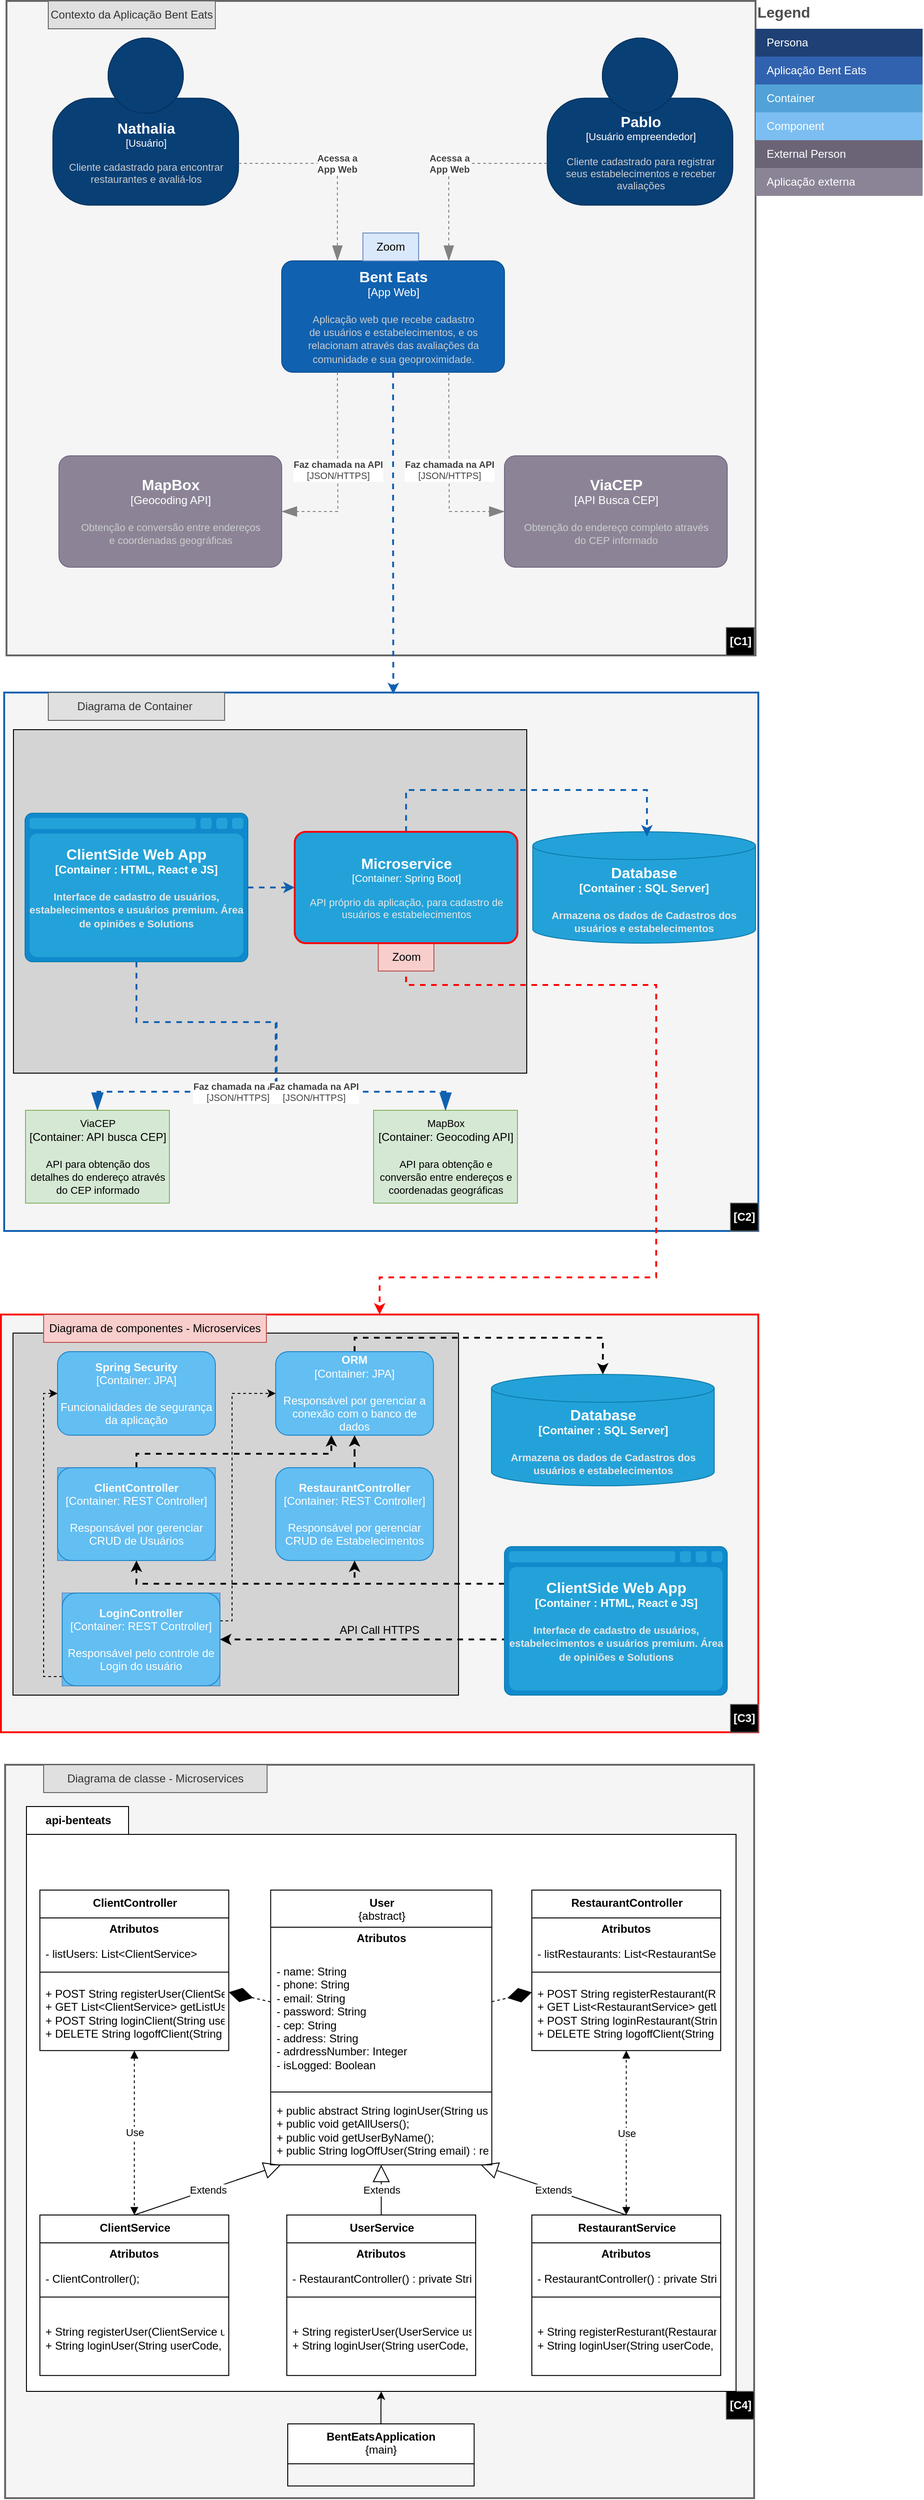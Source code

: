 <mxfile version="18.0.6" type="device"><diagram id="VHt7naqDpU-ioDCFs9S2" name="Page-1"><mxGraphModel dx="1422" dy="2034" grid="1" gridSize="10" guides="1" tooltips="1" connect="1" arrows="1" fold="1" page="1" pageScale="1" pageWidth="827" pageHeight="1169" background="none" math="0" shadow="0"><root><mxCell id="0"/><mxCell id="1" parent="0"/><mxCell id="OZoJTDHUhLuzSMX3eJl9-21" value="" style="rounded=0;whiteSpace=wrap;html=1;fillColor=#f5f5f5;fontColor=#333333;strokeColor=#666666;strokeWidth=2;" parent="1" vertex="1"><mxGeometry x="10" y="-1160" width="807" height="705" as="geometry"/></mxCell><mxCell id="1AemFtHnqLn-ggCGIECx-23" value="" style="rounded=0;whiteSpace=wrap;html=1;fillColor=#F5F5F5;fontColor=#333333;strokeColor=#FF0000;strokeWidth=2;noLabel=0;" parent="1" vertex="1"><mxGeometry x="4" y="255" width="816" height="450" as="geometry"/></mxCell><object label="" id="HGAWh06ap1doZ8z3OjNK-1"><mxCell style="rounded=0;whiteSpace=wrap;html=1;fillColor=#f5f5f5;fontColor=#333333;strokeColor=#1061B0;strokeWidth=2;" parent="1" vertex="1"><mxGeometry x="7.5" y="-415" width="812.5" height="580" as="geometry"/></mxCell></object><mxCell id="1AemFtHnqLn-ggCGIECx-13" value="" style="rounded=0;whiteSpace=wrap;html=1;fontColor=#000000;fillColor=#D4D4D4;glass=0;strokeWidth=1;gradientColor=none;gradientDirection=radial;" parent="1" vertex="1"><mxGeometry x="17.5" y="-375" width="553" height="370" as="geometry"/></mxCell><mxCell id="1AemFtHnqLn-ggCGIECx-2" value="&lt;span style=&quot;font-size: 11px&quot;&gt;MapBox&lt;br&gt;&lt;/span&gt;[Container:&amp;nbsp;Geocoding API]&lt;br&gt;&lt;br&gt;&lt;span style=&quot;font-size: 11px&quot;&gt;API para obtenção e conversão entre endereços e coordenadas geográficas&lt;/span&gt;" style="rounded=0;whiteSpace=wrap;html=1;fillColor=#d5e8d4;strokeColor=#82b366;" parent="1" vertex="1"><mxGeometry x="405.5" y="35" width="155" height="100" as="geometry"/></mxCell><mxCell id="1AemFtHnqLn-ggCGIECx-35" style="edgeStyle=orthogonalEdgeStyle;rounded=0;orthogonalLoop=1;jettySize=auto;html=1;dashed=1;fontColor=#000000;strokeWidth=2;strokeColor=#FF0000;exitX=0.5;exitY=1;exitDx=0;exitDy=0;exitPerimeter=0;entryX=0.5;entryY=0;entryDx=0;entryDy=0;" parent="1" source="pGRDlwlWxEYYxAFuEGtf-52" target="1AemFtHnqLn-ggCGIECx-23" edge="1"><mxGeometry relative="1" as="geometry"><Array as="points"><mxPoint x="440" y="-100"/><mxPoint x="710" y="-100"/><mxPoint x="710" y="215"/><mxPoint x="412" y="215"/></Array><mxPoint x="410" y="265" as="targetPoint"/><mxPoint x="385" y="-195" as="sourcePoint"/></mxGeometry></mxCell><mxCell id="1AemFtHnqLn-ggCGIECx-24" value="" style="rounded=0;whiteSpace=wrap;html=1;fontColor=#000000;fillColor=#D4D4D4;glass=0;strokeWidth=1;strokeColor=#000000;" parent="1" vertex="1"><mxGeometry x="17" y="275" width="480" height="390" as="geometry"/></mxCell><mxCell id="QHx_839n5lLT27pN6JYz-16" style="edgeStyle=orthogonalEdgeStyle;rounded=0;orthogonalLoop=1;jettySize=auto;html=1;entryX=0.5;entryY=1;entryDx=0;entryDy=0;dashed=1;fontFamily=Helvetica;fontSize=12;fontColor=#333333;strokeWidth=2;" parent="1" source="1AemFtHnqLn-ggCGIECx-27" target="v_CsqD04dIscU9EQA0i--2" edge="1"><mxGeometry relative="1" as="geometry"/></mxCell><mxCell id="1AemFtHnqLn-ggCGIECx-27" value="&lt;b&gt;RestaurantController&lt;br&gt;&lt;/b&gt;[Container:&amp;nbsp;REST Controller]&lt;br&gt;&lt;br&gt;Responsável por gerenciar CRUD de Estabelecimentos" style="rounded=1;whiteSpace=wrap;html=1;fillColor=#63BEF2;strokeColor=#2086C9;fontColor=#FFFFFF;" parent="1" vertex="1"><mxGeometry x="300" y="420" width="170" height="100" as="geometry"/></mxCell><mxCell id="QHx_839n5lLT27pN6JYz-15" style="edgeStyle=orthogonalEdgeStyle;rounded=0;orthogonalLoop=1;jettySize=auto;html=1;dashed=1;fontFamily=Helvetica;fontSize=12;fontColor=#333333;strokeWidth=2;" parent="1" source="1AemFtHnqLn-ggCGIECx-30" target="v_CsqD04dIscU9EQA0i--2" edge="1"><mxGeometry relative="1" as="geometry"><Array as="points"><mxPoint x="150" y="405"/><mxPoint x="360" y="405"/></Array></mxGeometry></mxCell><mxCell id="1AemFtHnqLn-ggCGIECx-30" value="ClientController&lt;br&gt;[Container: REST Controller]&lt;br&gt;&lt;br&gt;Responsável por gerenciar CRUD de Usuários" style="rounded=0;whiteSpace=wrap;html=1;fillColor=#63BEF2;strokeColor=#6c8ebf;" parent="1" vertex="1"><mxGeometry x="65" y="420" width="170" height="100" as="geometry"/></mxCell><mxCell id="QHx_839n5lLT27pN6JYz-8" style="edgeStyle=orthogonalEdgeStyle;rounded=0;orthogonalLoop=1;jettySize=auto;html=1;entryX=0.5;entryY=0;entryDx=0;entryDy=0;entryPerimeter=0;dashed=1;fontFamily=Helvetica;fontSize=12;fontColor=#333333;strokeWidth=2;exitX=0.5;exitY=0;exitDx=0;exitDy=0;" parent="1" source="v_CsqD04dIscU9EQA0i--2" target="pGRDlwlWxEYYxAFuEGtf-46" edge="1"><mxGeometry relative="1" as="geometry"><mxPoint x="572.5" y="375" as="targetPoint"/><Array as="points"><mxPoint x="385" y="280"/><mxPoint x="653" y="280"/></Array></mxGeometry></mxCell><mxCell id="v_CsqD04dIscU9EQA0i--2" value="&lt;b&gt;ORM&lt;/b&gt;&lt;br&gt;[Container: JPA]&lt;br&gt;&lt;br&gt;Responsável por gerenciar a conexão com o banco de dados" style="rounded=1;whiteSpace=wrap;html=1;fillColor=#63BEF2;strokeColor=#2086C9;fontColor=#FFFFFF;" parent="1" vertex="1"><mxGeometry x="300" y="295" width="170" height="90" as="geometry"/></mxCell><mxCell id="v_CsqD04dIscU9EQA0i--11" value="&lt;b&gt;Spring Security&lt;br&gt;&lt;/b&gt;[Container: JPA]&lt;br&gt;&lt;br&gt;Funcionalidades de segurança da aplicação" style="rounded=1;whiteSpace=wrap;html=1;fillColor=#63BEF2;strokeColor=#2086C9;fontColor=#FFFFFF;" parent="1" vertex="1"><mxGeometry x="65" y="295" width="170" height="90" as="geometry"/></mxCell><mxCell id="QHx_839n5lLT27pN6JYz-11" style="edgeStyle=orthogonalEdgeStyle;rounded=0;orthogonalLoop=1;jettySize=auto;html=1;entryX=1;entryY=0.5;entryDx=0;entryDy=0;dashed=1;fontFamily=Helvetica;fontSize=12;fontColor=#333333;strokeWidth=2;exitX=0.008;exitY=0.616;exitDx=0;exitDy=0;exitPerimeter=0;" parent="1" source="pGRDlwlWxEYYxAFuEGtf-69" target="QHx_839n5lLT27pN6JYz-10" edge="1"><mxGeometry relative="1" as="geometry"><Array as="points"><mxPoint x="547" y="604"/><mxPoint x="547" y="605"/></Array><mxPoint x="565" y="605" as="sourcePoint"/></mxGeometry></mxCell><mxCell id="QHx_839n5lLT27pN6JYz-12" style="edgeStyle=orthogonalEdgeStyle;rounded=0;orthogonalLoop=1;jettySize=auto;html=1;entryX=0;entryY=0.5;entryDx=0;entryDy=0;dashed=1;fontFamily=Helvetica;fontSize=12;fontColor=#333333;strokeWidth=1;" parent="1" source="QHx_839n5lLT27pN6JYz-10" target="v_CsqD04dIscU9EQA0i--11" edge="1"><mxGeometry relative="1" as="geometry"><Array as="points"><mxPoint x="50" y="645"/><mxPoint x="50" y="340"/></Array></mxGeometry></mxCell><mxCell id="QHx_839n5lLT27pN6JYz-14" style="edgeStyle=orthogonalEdgeStyle;rounded=0;orthogonalLoop=1;jettySize=auto;html=1;entryX=0;entryY=0.5;entryDx=0;entryDy=0;dashed=1;fontFamily=Helvetica;fontSize=12;fontColor=#333333;strokeWidth=1;" parent="1" source="QHx_839n5lLT27pN6JYz-10" target="v_CsqD04dIscU9EQA0i--2" edge="1"><mxGeometry relative="1" as="geometry"><Array as="points"><mxPoint x="253" y="585"/><mxPoint x="253" y="340"/></Array></mxGeometry></mxCell><mxCell id="QHx_839n5lLT27pN6JYz-10" value="LoginController&lt;br&gt;[Container: REST Controller]&lt;br&gt;&lt;br&gt;Responsável pelo controle de Login do usuário" style="rounded=0;whiteSpace=wrap;html=1;fillColor=#63BEF2;strokeColor=#6c8ebf;" parent="1" vertex="1"><mxGeometry x="70" y="555" width="170" height="100" as="geometry"/></mxCell><mxCell id="cqIbAiHFC6DvOBv9ShDG-5" value="Zoom" style="text;html=1;strokeColor=#b85450;fillColor=#f8cecc;align=center;verticalAlign=middle;whiteSpace=wrap;rounded=0;" parent="1" vertex="1"><mxGeometry x="410.5" y="-145" width="60" height="30" as="geometry"/></mxCell><mxCell id="cqIbAiHFC6DvOBv9ShDG-6" value="Diagrama de componentes - Microservices" style="text;html=1;strokeColor=#b85450;fillColor=#f8cecc;align=center;verticalAlign=middle;whiteSpace=wrap;rounded=0;" parent="1" vertex="1"><mxGeometry x="50" y="255" width="240" height="30" as="geometry"/></mxCell><mxCell id="cqIbAiHFC6DvOBv9ShDG-9" value="Diagrama de Container&amp;nbsp;" style="text;html=1;strokeColor=#666666;fillColor=#E0E0E0;align=center;verticalAlign=middle;whiteSpace=wrap;rounded=0;fontColor=#333333;" parent="1" vertex="1"><mxGeometry x="55" y="-415" width="190" height="30" as="geometry"/></mxCell><mxCell id="OZoJTDHUhLuzSMX3eJl9-24" value="&lt;span style=&quot;font-size: 11px&quot;&gt;ViaCEP&lt;br&gt;&lt;/span&gt;[Container: API busca CEP]&lt;br&gt;&lt;br&gt;&lt;span style=&quot;font-size: 11px&quot;&gt;API para obtenção dos detalhes do endereço através do CEP informado&lt;/span&gt;" style="rounded=0;whiteSpace=wrap;html=1;fillColor=#d5e8d4;strokeColor=#82b366;" parent="1" vertex="1"><mxGeometry x="30.5" y="35" width="155" height="100" as="geometry"/></mxCell><object placeholders="1" c4Name="Nathalia" c4Type="Usuário" c4Description="Cliente cadastrado para encontrar&#10; restaurantes e avaliá-los" label="&lt;font style=&quot;font-size: 16px&quot;&gt;&lt;b&gt;%c4Name%&lt;/b&gt;&lt;/font&gt;&lt;div&gt;[%c4Type%]&lt;/div&gt;&lt;br&gt;&lt;div&gt;&lt;font style=&quot;font-size: 11px&quot;&gt;&lt;font color=&quot;#cccccc&quot;&gt;%c4Description%&lt;/font&gt;&lt;/div&gt;" id="pGRDlwlWxEYYxAFuEGtf-2"><mxCell style="html=1;fontSize=11;dashed=0;whitespace=wrap;fillColor=#083F75;strokeColor=#06315C;fontColor=#ffffff;shape=mxgraph.c4.person2;align=center;metaEdit=1;points=[[0.5,0,0],[1,0.5,0],[1,0.75,0],[0.75,1,0],[0.5,1,0],[0.25,1,0],[0,0.75,0],[0,0.5,0]];resizable=0;" parent="1" vertex="1"><mxGeometry x="60" y="-1120" width="200" height="180" as="geometry"/></mxCell></object><object placeholders="1" c4Name="Pablo" c4Type="Usuário empreendedor" c4Description="Cliente cadastrado para registrar&#10;seus estabelecimentos e receber&#10;avaliações" label="&lt;font style=&quot;font-size: 16px&quot;&gt;&lt;b&gt;%c4Name%&lt;/b&gt;&lt;/font&gt;&lt;div&gt;[%c4Type%]&lt;/div&gt;&lt;br&gt;&lt;div&gt;&lt;font style=&quot;font-size: 11px&quot;&gt;&lt;font color=&quot;#cccccc&quot;&gt;%c4Description%&lt;/font&gt;&lt;/div&gt;" id="pGRDlwlWxEYYxAFuEGtf-3"><mxCell style="html=1;fontSize=11;dashed=0;whitespace=wrap;fillColor=#083F75;strokeColor=#06315C;fontColor=#ffffff;shape=mxgraph.c4.person2;align=center;metaEdit=1;points=[[0.5,0,0],[1,0.5,0],[1,0.75,0],[0.75,1,0],[0.5,1,0],[0.25,1,0],[0,0.75,0],[0,0.5,0]];resizable=0;" parent="1" vertex="1"><mxGeometry x="592.5" y="-1120" width="200" height="180" as="geometry"/></mxCell></object><mxCell id="pGRDlwlWxEYYxAFuEGtf-72" style="edgeStyle=orthogonalEdgeStyle;rounded=0;orthogonalLoop=1;jettySize=auto;html=1;entryX=0.516;entryY=0.003;entryDx=0;entryDy=0;entryPerimeter=0;dashed=1;fontFamily=Helvetica;fontSize=12;fontColor=#FFFFFF;strokeColor=#1061B0;strokeWidth=2;" parent="1" source="pGRDlwlWxEYYxAFuEGtf-4" target="HGAWh06ap1doZ8z3OjNK-1" edge="1"><mxGeometry relative="1" as="geometry"/></mxCell><object placeholders="1" c4Name="Bent Eats" c4Type="App Web" c4Description="Aplicação web que recebe cadastro&#10;de usuários e estabelecimentos, e os relacionam através das avaliações da comunidade e sua geoproximidade." label="&lt;font style=&quot;font-size: 16px&quot;&gt;&lt;b&gt;%c4Name%&lt;/b&gt;&lt;/font&gt;&lt;div&gt;[%c4Type%]&lt;/div&gt;&lt;br&gt;&lt;div&gt;&lt;font style=&quot;font-size: 11px&quot;&gt;&lt;font color=&quot;#cccccc&quot;&gt;%c4Description%&lt;/font&gt;&lt;/div&gt;" id="pGRDlwlWxEYYxAFuEGtf-4"><mxCell style="rounded=1;whiteSpace=wrap;html=1;labelBackgroundColor=none;fillColor=#1061B0;fontColor=#ffffff;align=center;arcSize=10;strokeColor=#0D5091;metaEdit=1;resizable=0;points=[[0.25,0,0],[0.5,0,0],[0.75,0,0],[1,0.25,0],[1,0.5,0],[1,0.75,0],[0.75,1,0],[0.5,1,0],[0.25,1,0],[0,0.75,0],[0,0.5,0],[0,0.25,0]];" parent="1" vertex="1"><mxGeometry x="306.5" y="-880" width="240" height="120" as="geometry"/></mxCell></object><mxCell id="pGRDlwlWxEYYxAFuEGtf-11" value="Contexto da Aplicação Bent Eats" style="text;html=1;strokeColor=#666666;fillColor=#E0E0E0;align=center;verticalAlign=middle;whiteSpace=wrap;rounded=0;fontColor=#333333;" parent="1" vertex="1"><mxGeometry x="55" y="-1160" width="180" height="30" as="geometry"/></mxCell><object placeholders="1" c4Name="ViaCEP" c4Type="API Busca CEP" c4Description="Obtenção do endereço completo através&#10;do CEP informado" label="&lt;font style=&quot;font-size: 16px&quot;&gt;&lt;b&gt;%c4Name%&lt;/b&gt;&lt;/font&gt;&lt;div&gt;[%c4Type%]&lt;/div&gt;&lt;br&gt;&lt;div&gt;&lt;font style=&quot;font-size: 11px&quot;&gt;&lt;font color=&quot;#cccccc&quot;&gt;%c4Description%&lt;/font&gt;&lt;/div&gt;" id="pGRDlwlWxEYYxAFuEGtf-22"><mxCell style="rounded=1;whiteSpace=wrap;html=1;labelBackgroundColor=none;fillColor=#8C8496;fontColor=#ffffff;align=center;arcSize=10;strokeColor=#736782;metaEdit=1;resizable=0;points=[[0.25,0,0],[0.5,0,0],[0.75,0,0],[1,0.25,0],[1,0.5,0],[1,0.75,0],[0.75,1,0],[0.5,1,0],[0.25,1,0],[0,0.75,0],[0,0.5,0],[0,0.25,0]];" parent="1" vertex="1"><mxGeometry x="546.5" y="-670" width="240" height="120" as="geometry"/></mxCell></object><object placeholders="1" c4Name="MapBox" c4Type="Geocoding API" c4Description="Obtenção e conversão entre endereços&#10;e coordenadas geográficas" label="&lt;font style=&quot;font-size: 16px&quot;&gt;&lt;b&gt;%c4Name%&lt;/b&gt;&lt;/font&gt;&lt;div&gt;[%c4Type%]&lt;/div&gt;&lt;br&gt;&lt;div&gt;&lt;font style=&quot;font-size: 11px&quot;&gt;&lt;font color=&quot;#cccccc&quot;&gt;%c4Description%&lt;/font&gt;&lt;/div&gt;" id="pGRDlwlWxEYYxAFuEGtf-21"><mxCell style="rounded=1;whiteSpace=wrap;html=1;labelBackgroundColor=none;fillColor=#8C8496;fontColor=#ffffff;align=center;arcSize=10;strokeColor=#736782;metaEdit=1;resizable=0;points=[[0.25,0,0],[0.5,0,0],[0.75,0,0],[1,0.25,0],[1,0.5,0],[1,0.75,0],[0.75,1,0],[0.5,1,0],[0.25,1,0],[0,0.75,0],[0,0.5,0],[0,0.25,0]];" parent="1" vertex="1"><mxGeometry x="66.5" y="-670" width="240" height="120" as="geometry"/></mxCell></object><object placeholders="1" c4Type="Relationship" c4Technology="JSON/HTTPS" c4Description="Faz chamada na API" label="&lt;div style=&quot;text-align: left&quot;&gt;&lt;div style=&quot;text-align: center&quot;&gt;&lt;b&gt;%c4Description%&lt;/b&gt;&lt;/div&gt;&lt;div style=&quot;text-align: center&quot;&gt;[%c4Technology%]&lt;/div&gt;&lt;/div&gt;" id="pGRDlwlWxEYYxAFuEGtf-38"><mxCell style="endArrow=blockThin;html=1;fontSize=10;fontColor=#404040;strokeWidth=1;endFill=1;strokeColor=#828282;elbow=vertical;metaEdit=1;endSize=14;startSize=14;jumpStyle=arc;jumpSize=16;rounded=0;edgeStyle=orthogonalEdgeStyle;dashed=1;exitX=0.25;exitY=1;exitDx=0;exitDy=0;exitPerimeter=0;" parent="1" source="pGRDlwlWxEYYxAFuEGtf-4" target="pGRDlwlWxEYYxAFuEGtf-21" edge="1"><mxGeometry width="240" relative="1" as="geometry"><mxPoint x="320" y="-890" as="sourcePoint"/><mxPoint x="560" y="-890" as="targetPoint"/><Array as="points"><mxPoint x="367" y="-690"/><mxPoint x="367" y="-610"/></Array></mxGeometry></mxCell></object><object placeholders="1" c4Type="Relationship" c4Technology="JSON/HTTPS" c4Description="Faz chamada na API" label="&lt;div style=&quot;text-align: left&quot;&gt;&lt;div style=&quot;text-align: center&quot;&gt;&lt;b&gt;%c4Description%&lt;/b&gt;&lt;/div&gt;&lt;div style=&quot;text-align: center&quot;&gt;[%c4Technology%]&lt;/div&gt;&lt;/div&gt;" id="pGRDlwlWxEYYxAFuEGtf-39"><mxCell style="endArrow=blockThin;html=1;fontSize=10;fontColor=#404040;strokeWidth=1;endFill=1;strokeColor=#828282;elbow=vertical;metaEdit=1;endSize=14;startSize=14;jumpStyle=arc;jumpSize=16;rounded=0;edgeStyle=orthogonalEdgeStyle;dashed=1;exitX=0.75;exitY=1;exitDx=0;exitDy=0;exitPerimeter=0;entryX=0;entryY=0.5;entryDx=0;entryDy=0;entryPerimeter=0;" parent="1" source="pGRDlwlWxEYYxAFuEGtf-4" target="pGRDlwlWxEYYxAFuEGtf-22" edge="1"><mxGeometry width="240" relative="1" as="geometry"><mxPoint x="374" y="-750" as="sourcePoint"/><mxPoint x="300" y="-680" as="targetPoint"/><Array as="points"><mxPoint x="487" y="-690"/><mxPoint x="487" y="-610"/></Array></mxGeometry></mxCell></object><object placeholders="1" c4Type="Relationship" c4Description="Acessa a&#10;App Web" label="&lt;div style=&quot;text-align: left&quot;&gt;&lt;div style=&quot;text-align: center&quot;&gt;&lt;b&gt;%c4Description%&lt;/b&gt;&lt;/div&gt;" id="pGRDlwlWxEYYxAFuEGtf-40"><mxCell style="endArrow=blockThin;html=1;fontSize=10;fontColor=#404040;strokeWidth=1;endFill=1;strokeColor=#828282;elbow=vertical;metaEdit=1;endSize=14;startSize=14;jumpStyle=arc;jumpSize=16;rounded=0;edgeStyle=orthogonalEdgeStyle;dashed=1;exitX=1;exitY=0.75;exitDx=0;exitDy=0;exitPerimeter=0;entryX=0.25;entryY=0;entryDx=0;entryDy=0;entryPerimeter=0;" parent="1" source="pGRDlwlWxEYYxAFuEGtf-2" target="pGRDlwlWxEYYxAFuEGtf-4" edge="1"><mxGeometry width="240" relative="1" as="geometry"><mxPoint x="320" y="-790" as="sourcePoint"/><mxPoint x="560" y="-790" as="targetPoint"/></mxGeometry></mxCell></object><object placeholders="1" c4Type="Relationship" c4Description="Acessa a&#10;App Web" label="&lt;div style=&quot;text-align: left&quot;&gt;&lt;div style=&quot;text-align: center&quot;&gt;&lt;b&gt;%c4Description%&lt;/b&gt;&lt;/div&gt;" id="pGRDlwlWxEYYxAFuEGtf-41"><mxCell style="endArrow=blockThin;html=1;fontSize=10;fontColor=#404040;strokeWidth=1;endFill=1;strokeColor=#828282;elbow=vertical;metaEdit=1;endSize=14;startSize=14;jumpStyle=arc;jumpSize=16;rounded=0;edgeStyle=orthogonalEdgeStyle;dashed=1;exitX=0;exitY=0.75;exitDx=0;exitDy=0;exitPerimeter=0;entryX=0.75;entryY=0;entryDx=0;entryDy=0;entryPerimeter=0;" parent="1" source="pGRDlwlWxEYYxAFuEGtf-3" target="pGRDlwlWxEYYxAFuEGtf-4" edge="1"><mxGeometry width="240" relative="1" as="geometry"><mxPoint x="270" y="-975" as="sourcePoint"/><mxPoint x="374" y="-870" as="targetPoint"/></mxGeometry></mxCell></object><mxCell id="pGRDlwlWxEYYxAFuEGtf-43" value="Zoom" style="text;html=1;strokeColor=#6c8ebf;fillColor=#dae8fc;align=center;verticalAlign=middle;whiteSpace=wrap;rounded=0;" parent="1" vertex="1"><mxGeometry x="394" y="-910" width="60" height="30" as="geometry"/></mxCell><object placeholders="1" c4Type="Database" c4Container="Container " c4Technology="SQL Server" c4Description="Armazena os dados de Cadastros dos usuários e estabelecimentos" label="&lt;font style=&quot;font-size: 16px&quot;&gt;&lt;b&gt;%c4Type%&lt;/font&gt;&lt;div&gt;[%c4Container%:&amp;nbsp;%c4Technology%]&lt;/div&gt;&lt;br&gt;&lt;div&gt;&lt;font style=&quot;font-size: 11px&quot;&gt;&lt;font color=&quot;#E6E6E6&quot;&gt;%c4Description%&lt;/font&gt;&lt;/div&gt;" id="pGRDlwlWxEYYxAFuEGtf-45"><mxCell style="shape=cylinder3;size=15;whiteSpace=wrap;html=1;boundedLbl=1;rounded=0;labelBackgroundColor=none;fillColor=#23A2D9;fontSize=12;fontColor=#ffffff;align=center;strokeColor=#0E7DAD;metaEdit=1;points=[[0.5,0,0],[1,0.25,0],[1,0.5,0],[1,0.75,0],[0.5,1,0],[0,0.75,0],[0,0.5,0],[0,0.25,0]];resizable=0;" parent="1" vertex="1"><mxGeometry x="577" y="-265" width="240" height="120" as="geometry"/></mxCell></object><object placeholders="1" c4Type="Database" c4Container="Container " c4Technology="SQL Server" c4Description="Armazena os dados de Cadastros dos usuários e estabelecimentos" label="&lt;font style=&quot;font-size: 16px&quot;&gt;&lt;b&gt;%c4Type%&lt;/font&gt;&lt;div&gt;[%c4Container%:&amp;nbsp;%c4Technology%]&lt;/div&gt;&lt;br&gt;&lt;div&gt;&lt;font style=&quot;font-size: 11px&quot;&gt;&lt;font color=&quot;#E6E6E6&quot;&gt;%c4Description%&lt;/font&gt;&lt;/div&gt;" id="pGRDlwlWxEYYxAFuEGtf-46"><mxCell style="shape=cylinder3;size=15;whiteSpace=wrap;html=1;boundedLbl=1;rounded=0;labelBackgroundColor=none;fillColor=#23A2D9;fontSize=12;fontColor=#ffffff;align=center;strokeColor=#0E7DAD;metaEdit=1;points=[[0.5,0,0],[1,0.25,0],[1,0.5,0],[1,0.75,0],[0.5,1,0],[0,0.75,0],[0,0.5,0],[0,0.25,0]];resizable=0;" parent="1" vertex="1"><mxGeometry x="532.5" y="319.5" width="240" height="120" as="geometry"/></mxCell></object><mxCell id="pGRDlwlWxEYYxAFuEGtf-64" style="edgeStyle=orthogonalEdgeStyle;rounded=0;orthogonalLoop=1;jettySize=auto;html=1;dashed=1;strokeColor=#1061B0;strokeWidth=2;" parent="1" source="pGRDlwlWxEYYxAFuEGtf-50" target="pGRDlwlWxEYYxAFuEGtf-52" edge="1"><mxGeometry relative="1" as="geometry"><Array as="points"><mxPoint x="230" y="-205"/><mxPoint x="230" y="-205"/></Array></mxGeometry></mxCell><object placeholders="1" c4Type="ClientSide Web App" c4Container="Container " c4Technology="HTML, React e JS" c4Description="Interface de cadastro de usuários, estabelecimentos e usuários premium. Área de opiniões e Solutions" label="&lt;font style=&quot;font-size: 16px&quot;&gt;&lt;b&gt;%c4Type%&lt;/font&gt;&lt;div&gt;[%c4Container%:&amp;nbsp;%c4Technology%]&lt;/div&gt;&lt;br&gt;&lt;div&gt;&lt;font style=&quot;font-size: 11px&quot;&gt;&lt;font color=&quot;#E6E6E6&quot;&gt;%c4Description%&lt;/font&gt;&lt;/div&gt;" id="pGRDlwlWxEYYxAFuEGtf-50"><mxCell style="shape=mxgraph.c4.webBrowserContainer;whiteSpace=wrap;html=1;boundedLbl=1;rounded=0;labelBackgroundColor=none;fillColor=#118ACD;fontSize=12;fontColor=#ffffff;align=center;strokeColor=#0E7DAD;metaEdit=1;points=[[0.5,0,0],[1,0.25,0],[1,0.5,0],[1,0.75,0],[0.5,1,0],[0,0.75,0],[0,0.5,0],[0,0.25,0]];resizable=0;" parent="1" vertex="1"><mxGeometry x="30" y="-285" width="240" height="160" as="geometry"/></mxCell></object><mxCell id="pGRDlwlWxEYYxAFuEGtf-53" style="edgeStyle=orthogonalEdgeStyle;rounded=0;orthogonalLoop=1;jettySize=auto;html=1;dashed=1;strokeColor=#1061B0;strokeWidth=2;exitX=0.5;exitY=0;exitDx=0;exitDy=0;exitPerimeter=0;" parent="1" source="pGRDlwlWxEYYxAFuEGtf-52" edge="1"><mxGeometry relative="1" as="geometry"><mxPoint x="700" y="-260" as="targetPoint"/><Array as="points"><mxPoint x="440" y="-310"/><mxPoint x="700" y="-310"/></Array></mxGeometry></mxCell><object placeholders="1" c4Name="Microservice" c4Type="Container" c4Technology="Spring Boot" c4Description="API próprio da aplicação, para cadastro de usuários e estabelecimentos" label="&lt;font style=&quot;font-size: 16px&quot;&gt;&lt;b&gt;%c4Name%&lt;/b&gt;&lt;/font&gt;&lt;div&gt;[%c4Type%: %c4Technology%]&lt;/div&gt;&lt;br&gt;&lt;div&gt;&lt;font style=&quot;font-size: 11px&quot;&gt;&lt;font color=&quot;#E6E6E6&quot;&gt;%c4Description%&lt;/font&gt;&lt;/div&gt;" id="pGRDlwlWxEYYxAFuEGtf-52"><mxCell style="rounded=1;whiteSpace=wrap;html=1;fontSize=11;labelBackgroundColor=none;fillColor=#23A2D9;fontColor=#ffffff;align=center;arcSize=10;strokeColor=#FF0000;metaEdit=1;resizable=0;points=[[0.25,0,0],[0.5,0,0],[0.75,0,0],[1,0.25,0],[1,0.5,0],[1,0.75,0],[0.75,1,0],[0.5,1,0],[0.25,1,0],[0,0.75,0],[0,0.5,0],[0,0.25,0]];strokeWidth=2;" parent="1" vertex="1"><mxGeometry x="320.5" y="-265" width="240" height="120" as="geometry"/></mxCell></object><object placeholders="1" c4Type="Relationship" c4Technology="JSON/HTTPS" c4Description="Faz chamada na API" label="&lt;div style=&quot;text-align: left&quot;&gt;&lt;div style=&quot;text-align: center&quot;&gt;&lt;b&gt;%c4Description%&lt;/b&gt;&lt;/div&gt;&lt;div style=&quot;text-align: center&quot;&gt;[%c4Technology%]&lt;/div&gt;&lt;/div&gt;" id="pGRDlwlWxEYYxAFuEGtf-61"><mxCell style="endArrow=blockThin;html=1;fontSize=10;fontColor=#404040;strokeWidth=2;endFill=1;strokeColor=#1061B0;elbow=vertical;metaEdit=1;endSize=14;startSize=14;jumpStyle=arc;jumpSize=16;rounded=0;edgeStyle=orthogonalEdgeStyle;dashed=1;exitX=0.5;exitY=1;exitDx=0;exitDy=0;exitPerimeter=0;entryX=0.5;entryY=0;entryDx=0;entryDy=0;" parent="1" source="pGRDlwlWxEYYxAFuEGtf-50" target="OZoJTDHUhLuzSMX3eJl9-24" edge="1"><mxGeometry x="0.323" width="240" relative="1" as="geometry"><mxPoint x="297" y="-45" as="sourcePoint"/><mxPoint x="232.5" y="105" as="targetPoint"/><Array as="points"><mxPoint x="150" y="-60"/><mxPoint x="301" y="-60"/><mxPoint x="301" y="15"/><mxPoint x="108" y="15"/></Array><mxPoint as="offset"/></mxGeometry></mxCell></object><object placeholders="1" c4Type="Relationship" c4Technology="JSON/HTTPS" c4Description="Faz chamada na API" label="&lt;div style=&quot;text-align: left&quot;&gt;&lt;div style=&quot;text-align: center&quot;&gt;&lt;b&gt;%c4Description%&lt;/b&gt;&lt;/div&gt;&lt;div style=&quot;text-align: center&quot;&gt;[%c4Technology%]&lt;/div&gt;&lt;/div&gt;" id="pGRDlwlWxEYYxAFuEGtf-62"><mxCell style="endArrow=blockThin;html=1;fontSize=10;fontColor=#404040;strokeWidth=2;endFill=1;strokeColor=#1061B0;elbow=vertical;metaEdit=1;endSize=14;startSize=14;jumpStyle=arc;jumpSize=16;rounded=0;edgeStyle=orthogonalEdgeStyle;dashed=1;exitX=0.5;exitY=1;exitDx=0;exitDy=0;exitPerimeter=0;entryX=0.5;entryY=0;entryDx=0;entryDy=0;" parent="1" source="pGRDlwlWxEYYxAFuEGtf-50" target="1AemFtHnqLn-ggCGIECx-2" edge="1"><mxGeometry x="0.343" width="240" relative="1" as="geometry"><mxPoint x="275.5" y="-95" as="sourcePoint"/><mxPoint x="155.5" y="45" as="targetPoint"/><Array as="points"><mxPoint x="150" y="-60"/><mxPoint x="300" y="-60"/><mxPoint x="300" y="15"/><mxPoint x="483" y="15"/></Array><mxPoint as="offset"/></mxGeometry></mxCell></object><mxCell id="pGRDlwlWxEYYxAFuEGtf-67" value="&lt;b&gt;ClientController&lt;/b&gt;&lt;br&gt;[Container: REST Controller]&lt;br&gt;&lt;br&gt;Responsável por gerenciar CRUD de Usuários" style="rounded=1;whiteSpace=wrap;html=1;fillColor=#63BEF2;strokeColor=#2086C9;fontColor=#FFFFFF;" parent="1" vertex="1"><mxGeometry x="65" y="420" width="170" height="100" as="geometry"/></mxCell><mxCell id="pGRDlwlWxEYYxAFuEGtf-68" value="&lt;b&gt;LoginController&lt;/b&gt;&lt;br&gt;[Container: REST Controller]&lt;br&gt;&lt;br&gt;Responsável pelo controle de Login do usuário" style="rounded=1;whiteSpace=wrap;html=1;fillColor=#63BEF2;strokeColor=#2086C9;fontColor=#FFFFFF;" parent="1" vertex="1"><mxGeometry x="70" y="555" width="170" height="100" as="geometry"/></mxCell><mxCell id="pGRDlwlWxEYYxAFuEGtf-70" style="edgeStyle=orthogonalEdgeStyle;rounded=0;orthogonalLoop=1;jettySize=auto;html=1;entryX=0.5;entryY=1;entryDx=0;entryDy=0;dashed=1;fontFamily=Helvetica;fontSize=12;fontColor=#ffffff;strokeColor=#000000;strokeWidth=2;" parent="1" source="pGRDlwlWxEYYxAFuEGtf-69" target="pGRDlwlWxEYYxAFuEGtf-67" edge="1"><mxGeometry relative="1" as="geometry"><Array as="points"><mxPoint x="150" y="545"/></Array></mxGeometry></mxCell><mxCell id="pGRDlwlWxEYYxAFuEGtf-71" style="edgeStyle=orthogonalEdgeStyle;rounded=0;orthogonalLoop=1;jettySize=auto;html=1;entryX=0.5;entryY=1;entryDx=0;entryDy=0;dashed=1;fontFamily=Helvetica;fontSize=12;fontColor=#ffffff;strokeColor=#000000;strokeWidth=2;" parent="1" source="pGRDlwlWxEYYxAFuEGtf-69" target="1AemFtHnqLn-ggCGIECx-27" edge="1"><mxGeometry relative="1" as="geometry"><Array as="points"><mxPoint x="385" y="545"/></Array></mxGeometry></mxCell><object placeholders="1" c4Type="ClientSide Web App" c4Container="Container " c4Technology="HTML, React e JS" c4Description="Interface de cadastro de usuários, estabelecimentos e usuários premium. Área de opiniões e Solutions" label="&lt;font style=&quot;font-size: 16px&quot;&gt;&lt;b&gt;%c4Type%&lt;/font&gt;&lt;div&gt;[%c4Container%:&amp;nbsp;%c4Technology%]&lt;/div&gt;&lt;br&gt;&lt;div&gt;&lt;font style=&quot;font-size: 11px&quot;&gt;&lt;font color=&quot;#E6E6E6&quot;&gt;%c4Description%&lt;/font&gt;&lt;/div&gt;" id="pGRDlwlWxEYYxAFuEGtf-69"><mxCell style="shape=mxgraph.c4.webBrowserContainer;whiteSpace=wrap;html=1;boundedLbl=1;rounded=0;labelBackgroundColor=none;fillColor=#118ACD;fontSize=12;fontColor=#ffffff;align=center;strokeColor=#0E7DAD;metaEdit=1;points=[[0.5,0,0],[1,0.25,0],[1,0.5,0],[1,0.75,0],[0.5,1,0],[0,0.75,0],[0,0.5,0],[0,0.25,0]];resizable=0;" parent="1" vertex="1"><mxGeometry x="546.5" y="505" width="240" height="160" as="geometry"/></mxCell></object><mxCell id="pGRDlwlWxEYYxAFuEGtf-74" value="API Call HTTPS" style="text;html=1;strokeColor=none;fillColor=none;align=center;verticalAlign=middle;whiteSpace=wrap;rounded=0;labelBackgroundColor=none;fontFamily=Helvetica;fontSize=12;fontColor=#000000;" parent="1" vertex="1"><mxGeometry x="362" y="580" width="100" height="30" as="geometry"/></mxCell><mxCell id="R3L4nlGnafz4UM41kmTS-1" value="" style="rounded=0;whiteSpace=wrap;html=1;fillColor=#f5f5f5;fontColor=#333333;strokeColor=#666666;strokeWidth=2;" parent="1" vertex="1"><mxGeometry x="8.5" y="740" width="807" height="790" as="geometry"/></mxCell><mxCell id="R3L4nlGnafz4UM41kmTS-2" value="Diagrama de classe - Microservices" style="text;html=1;strokeColor=#666666;fillColor=#E0E0E0;align=center;verticalAlign=middle;whiteSpace=wrap;rounded=0;fontColor=#333333;" parent="1" vertex="1"><mxGeometry x="50" y="740" width="240.75" height="30" as="geometry"/></mxCell><mxCell id="R3L4nlGnafz4UM41kmTS-3" value="[C1]" style="text;html=1;strokeColor=#666666;fillColor=#000000;align=center;verticalAlign=middle;whiteSpace=wrap;rounded=0;gradientColor=none;fontStyle=1;fontColor=#FFFFFF;" parent="1" vertex="1"><mxGeometry x="785.5" y="-485" width="30" height="30" as="geometry"/></mxCell><mxCell id="R3L4nlGnafz4UM41kmTS-4" value="[C2]" style="text;html=1;strokeColor=#666666;fillColor=#000000;align=center;verticalAlign=middle;whiteSpace=wrap;rounded=0;gradientColor=none;fontStyle=1;fontColor=#FFFFFF;" parent="1" vertex="1"><mxGeometry x="790" y="135" width="30" height="30" as="geometry"/></mxCell><mxCell id="R3L4nlGnafz4UM41kmTS-5" value="[C3]" style="text;html=1;strokeColor=#666666;fillColor=#000000;align=center;verticalAlign=middle;whiteSpace=wrap;rounded=0;gradientColor=none;fontStyle=1;fontColor=#FFFFFF;" parent="1" vertex="1"><mxGeometry x="790" y="675" width="30" height="30" as="geometry"/></mxCell><mxCell id="R3L4nlGnafz4UM41kmTS-6" value="[C4]" style="text;html=1;strokeColor=#666666;fillColor=#000000;align=center;verticalAlign=middle;whiteSpace=wrap;rounded=0;gradientColor=none;fontStyle=1;fontColor=#FFFFFF;" parent="1" vertex="1"><mxGeometry x="785.5" y="1415" width="30" height="30" as="geometry"/></mxCell><mxCell id="XUmVCtjQDkIWtzXRQuX6-1" value="api-benteats" style="shape=folder;fontStyle=1;tabWidth=110;tabHeight=30;tabPosition=left;html=1;boundedLbl=1;labelInHeader=1;container=1;collapsible=0;" parent="1" vertex="1"><mxGeometry x="31.5" y="785" width="764.5" height="630" as="geometry"/></mxCell><mxCell id="XUmVCtjQDkIWtzXRQuX6-2" value="" style="html=1;strokeColor=none;resizeWidth=1;resizeHeight=1;fillColor=none;part=1;connectable=0;allowArrows=0;deletable=0;" parent="XUmVCtjQDkIWtzXRQuX6-1" vertex="1"><mxGeometry width="607.952" height="596.84" relative="1" as="geometry"><mxPoint y="30" as="offset"/></mxGeometry></mxCell><mxCell id="CO45D-hHjCBIcSVl7-48-17" value="&lt;b&gt;User&lt;br&gt;&lt;/b&gt;{abstract}" style="swimlane;fontStyle=0;align=center;verticalAlign=top;childLayout=stackLayout;horizontal=1;startSize=40;horizontalStack=0;resizeParent=1;resizeParentMax=0;resizeLast=0;collapsible=0;marginBottom=0;html=1;" parent="XUmVCtjQDkIWtzXRQuX6-1" vertex="1"><mxGeometry x="263.132" y="90" width="238.226" height="296.049" as="geometry"/></mxCell><mxCell id="CO45D-hHjCBIcSVl7-48-18" value="&lt;b&gt;Atributos&lt;/b&gt;" style="text;html=1;strokeColor=none;fillColor=none;align=center;verticalAlign=middle;spacingLeft=4;spacingRight=4;overflow=hidden;rotatable=0;points=[[0,0.5],[1,0.5]];portConstraint=eastwest;" parent="CO45D-hHjCBIcSVl7-48-17" vertex="1"><mxGeometry y="40" width="238.226" height="23.819" as="geometry"/></mxCell><mxCell id="CO45D-hHjCBIcSVl7-48-19" value="- name: String&lt;br&gt;- phone: String&lt;br&gt;- email: String&lt;br&gt;- password: String&lt;br&gt;- cep: String&lt;br&gt;- address: String&lt;br&gt;- adrdressNumber: Integer&lt;br&gt;- isLogged: Boolean" style="text;html=1;strokeColor=none;fillColor=none;align=left;verticalAlign=middle;spacingLeft=4;spacingRight=4;overflow=hidden;rotatable=0;points=[[0,0.5],[1,0.5]];portConstraint=eastwest;" parent="CO45D-hHjCBIcSVl7-48-17" vertex="1"><mxGeometry y="63.819" width="238.226" height="148.866" as="geometry"/></mxCell><mxCell id="CO45D-hHjCBIcSVl7-48-22" value="" style="line;strokeWidth=1;fillColor=none;align=left;verticalAlign=middle;spacingTop=-1;spacingLeft=3;spacingRight=3;rotatable=0;labelPosition=right;points=[];portConstraint=eastwest;" parent="CO45D-hHjCBIcSVl7-48-17" vertex="1"><mxGeometry y="212.684" width="238.226" height="9.527" as="geometry"/></mxCell><mxCell id="CO45D-hHjCBIcSVl7-48-24" value="+ public abstract String loginUser(String userCode, String password);&lt;div&gt;&lt;span&gt;+ public void getAllUsers();&lt;/span&gt;&lt;br&gt;&lt;/div&gt;&lt;div&gt;&lt;span&gt;&#9;&#9;&lt;/span&gt;+ public void getUserByName();&lt;/div&gt;&lt;div&gt;&lt;span&gt;&#9;&#9;&lt;/span&gt;+ public String logOffUser(String email) : return email;&lt;/div&gt;" style="text;html=1;strokeColor=none;fillColor=none;align=left;verticalAlign=middle;spacingLeft=4;spacingRight=4;overflow=hidden;rotatable=0;points=[[0,0.5],[1,0.5]];portConstraint=eastwest;" parent="CO45D-hHjCBIcSVl7-48-17" vertex="1"><mxGeometry y="222.212" width="238.226" height="73.837" as="geometry"/></mxCell><mxCell id="ywzkejCo6MQ7gOBvzCv0-1" value="&lt;b&gt;ClientController&lt;br&gt;&lt;/b&gt;" style="swimlane;fontStyle=0;align=center;verticalAlign=top;childLayout=stackLayout;horizontal=1;startSize=30;horizontalStack=0;resizeParent=1;resizeParentMax=0;resizeLast=0;collapsible=0;marginBottom=0;html=1;" parent="XUmVCtjQDkIWtzXRQuX6-1" vertex="1"><mxGeometry x="14.496" y="89.996" width="203.485" height="172.911" as="geometry"/></mxCell><mxCell id="ywzkejCo6MQ7gOBvzCv0-2" value="&lt;b&gt;Atributos&lt;/b&gt;" style="text;html=1;strokeColor=none;fillColor=none;align=center;verticalAlign=middle;spacingLeft=4;spacingRight=4;overflow=hidden;rotatable=0;points=[[0,0.5],[1,0.5]];portConstraint=eastwest;" parent="ywzkejCo6MQ7gOBvzCv0-1" vertex="1"><mxGeometry y="30" width="203.485" height="23.819" as="geometry"/></mxCell><mxCell id="ywzkejCo6MQ7gOBvzCv0-3" value="- listUsers: List&amp;lt;ClientService&amp;gt;" style="text;html=1;strokeColor=none;fillColor=none;align=left;verticalAlign=middle;spacingLeft=4;spacingRight=4;overflow=hidden;rotatable=0;points=[[0,0.5],[1,0.5]];portConstraint=eastwest;" parent="ywzkejCo6MQ7gOBvzCv0-1" vertex="1"><mxGeometry y="53.819" width="203.485" height="29.773" as="geometry"/></mxCell><mxCell id="ywzkejCo6MQ7gOBvzCv0-4" value="" style="line;strokeWidth=1;fillColor=none;align=left;verticalAlign=middle;spacingTop=-1;spacingLeft=3;spacingRight=3;rotatable=0;labelPosition=right;points=[];portConstraint=eastwest;" parent="ywzkejCo6MQ7gOBvzCv0-1" vertex="1"><mxGeometry y="83.592" width="203.485" height="9.527" as="geometry"/></mxCell><mxCell id="ywzkejCo6MQ7gOBvzCv0-5" value="+&amp;nbsp;&lt;span&gt;POST&amp;nbsp;&lt;/span&gt;&lt;span&gt;String registerUser(ClientService client) :&amp;nbsp;&lt;/span&gt;&lt;span&gt;getListUsers();&lt;br&gt;&lt;/span&gt;&lt;span&gt;+&amp;nbsp;&lt;/span&gt;&lt;span&gt;GET&amp;nbsp;&lt;/span&gt;&lt;span&gt;List&amp;lt;ClientService&amp;gt; getListUsers();&lt;br&gt;&lt;/span&gt;&lt;span&gt;+&amp;nbsp;&lt;/span&gt;&lt;span&gt;POST&amp;nbsp;&lt;/span&gt;&lt;span&gt;String loginClient(String userCode, String password);&lt;br&gt;&lt;/span&gt;&lt;span&gt;+&amp;nbsp;&lt;/span&gt;&lt;span&gt;DELETE&amp;nbsp;&lt;/span&gt;&lt;span&gt;String logoffClient(String userCode);&lt;/span&gt;&lt;span&gt;&lt;br&gt;&lt;/span&gt;" style="text;html=1;strokeColor=none;fillColor=none;align=left;verticalAlign=middle;spacingLeft=4;spacingRight=4;overflow=hidden;rotatable=0;points=[[0,0.5],[1,0.5]];portConstraint=eastwest;" parent="ywzkejCo6MQ7gOBvzCv0-1" vertex="1"><mxGeometry y="93.119" width="203.485" height="79.792" as="geometry"/></mxCell><mxCell id="jIuyCv6czYIdyrlWGh7l-1" value="&lt;b&gt;RestaurantController&lt;/b&gt;" style="swimlane;fontStyle=0;align=center;verticalAlign=top;childLayout=stackLayout;horizontal=1;startSize=30;horizontalStack=0;resizeParent=1;resizeParentMax=0;resizeLast=0;collapsible=0;marginBottom=0;html=1;" parent="XUmVCtjQDkIWtzXRQuX6-1" vertex="1"><mxGeometry x="544.495" y="89.994" width="203.485" height="172.911" as="geometry"/></mxCell><mxCell id="jIuyCv6czYIdyrlWGh7l-2" value="&lt;b&gt;Atributos&lt;/b&gt;" style="text;html=1;strokeColor=none;fillColor=none;align=center;verticalAlign=middle;spacingLeft=4;spacingRight=4;overflow=hidden;rotatable=0;points=[[0,0.5],[1,0.5]];portConstraint=eastwest;" parent="jIuyCv6czYIdyrlWGh7l-1" vertex="1"><mxGeometry y="30" width="203.485" height="23.819" as="geometry"/></mxCell><mxCell id="jIuyCv6czYIdyrlWGh7l-3" value="- listRestaurants: List&amp;lt;RestaurantService&amp;gt;" style="text;html=1;strokeColor=none;fillColor=none;align=left;verticalAlign=middle;spacingLeft=4;spacingRight=4;overflow=hidden;rotatable=0;points=[[0,0.5],[1,0.5]];portConstraint=eastwest;" parent="jIuyCv6czYIdyrlWGh7l-1" vertex="1"><mxGeometry y="53.819" width="203.485" height="29.773" as="geometry"/></mxCell><mxCell id="jIuyCv6czYIdyrlWGh7l-4" value="" style="line;strokeWidth=1;fillColor=none;align=left;verticalAlign=middle;spacingTop=-1;spacingLeft=3;spacingRight=3;rotatable=0;labelPosition=right;points=[];portConstraint=eastwest;" parent="jIuyCv6czYIdyrlWGh7l-1" vertex="1"><mxGeometry y="83.592" width="203.485" height="9.527" as="geometry"/></mxCell><mxCell id="jIuyCv6czYIdyrlWGh7l-5" value="+&amp;nbsp;&lt;span&gt;POST&amp;nbsp;&lt;/span&gt;&lt;span&gt;String registerRestaurant(RestaurantService restaurant) :&amp;nbsp;&lt;/span&gt;&lt;span&gt;getListRestaurants();&lt;/span&gt;&lt;span&gt;&lt;br&gt;&lt;/span&gt;&lt;span&gt;+&amp;nbsp;&lt;/span&gt;&lt;span&gt;GET&amp;nbsp;&lt;/span&gt;&lt;span&gt;List&amp;lt;RestaurantService&amp;gt; getListRestaurants():return listRestaurants;&lt;br&gt;&lt;/span&gt;&lt;span&gt;+&amp;nbsp;&lt;/span&gt;&lt;span&gt;POST&amp;nbsp;&lt;/span&gt;&lt;span&gt;String loginRestaurant(String userCode, String password);&lt;br&gt;&lt;/span&gt;&lt;span&gt;+&amp;nbsp;&lt;/span&gt;&lt;span&gt;DELETE&amp;nbsp;&lt;/span&gt;&lt;span&gt;String logoffClient(String userCode);&lt;br&gt;&lt;/span&gt;" style="text;html=1;strokeColor=none;fillColor=none;align=left;verticalAlign=middle;spacingLeft=4;spacingRight=4;overflow=hidden;rotatable=0;points=[[0,0.5],[1,0.5]];portConstraint=eastwest;" parent="jIuyCv6czYIdyrlWGh7l-1" vertex="1"><mxGeometry y="93.119" width="203.485" height="79.792" as="geometry"/></mxCell><mxCell id="jIuyCv6czYIdyrlWGh7l-6" value="&lt;b&gt;ClientService&lt;/b&gt;" style="swimlane;fontStyle=0;align=center;verticalAlign=top;childLayout=stackLayout;horizontal=1;startSize=30;horizontalStack=0;resizeParent=1;resizeParentMax=0;resizeLast=0;collapsible=0;marginBottom=0;html=1;" parent="XUmVCtjQDkIWtzXRQuX6-1" vertex="1"><mxGeometry x="14.499" y="440.016" width="203.485" height="172.911" as="geometry"/></mxCell><mxCell id="jIuyCv6czYIdyrlWGh7l-7" value="&lt;b&gt;Atributos&lt;/b&gt;" style="text;html=1;strokeColor=none;fillColor=none;align=center;verticalAlign=middle;spacingLeft=4;spacingRight=4;overflow=hidden;rotatable=0;points=[[0,0.5],[1,0.5]];portConstraint=eastwest;" parent="jIuyCv6czYIdyrlWGh7l-6" vertex="1"><mxGeometry y="30" width="203.485" height="23.819" as="geometry"/></mxCell><mxCell id="jIuyCv6czYIdyrlWGh7l-8" value="- ClientController();" style="text;html=1;strokeColor=none;fillColor=none;align=left;verticalAlign=middle;spacingLeft=4;spacingRight=4;overflow=hidden;rotatable=0;points=[[0,0.5],[1,0.5]];portConstraint=eastwest;" parent="jIuyCv6czYIdyrlWGh7l-6" vertex="1"><mxGeometry y="53.819" width="203.485" height="29.773" as="geometry"/></mxCell><mxCell id="jIuyCv6czYIdyrlWGh7l-9" value="" style="line;strokeWidth=1;fillColor=none;align=left;verticalAlign=middle;spacingTop=-1;spacingLeft=3;spacingRight=3;rotatable=0;labelPosition=right;points=[];portConstraint=eastwest;" parent="jIuyCv6czYIdyrlWGh7l-6" vertex="1"><mxGeometry y="83.592" width="203.485" height="9.527" as="geometry"/></mxCell><mxCell id="jIuyCv6czYIdyrlWGh7l-10" value="&lt;span&gt;+ String registerUser(ClientService user) : return controller.registerUser(user);&lt;br&gt;+ String loginUser(String userCode, String password) : return controller.loginClient(userCode, password);&lt;br&gt;&lt;/span&gt;" style="text;html=1;strokeColor=none;fillColor=none;align=left;verticalAlign=middle;spacingLeft=4;spacingRight=4;overflow=hidden;rotatable=0;points=[[0,0.5],[1,0.5]];portConstraint=eastwest;" parent="jIuyCv6czYIdyrlWGh7l-6" vertex="1"><mxGeometry y="93.119" width="203.485" height="79.792" as="geometry"/></mxCell><mxCell id="jIuyCv6czYIdyrlWGh7l-11" value="&lt;b&gt;RestaurantService&lt;/b&gt;" style="swimlane;fontStyle=0;align=center;verticalAlign=top;childLayout=stackLayout;horizontal=1;startSize=30;horizontalStack=0;resizeParent=1;resizeParentMax=0;resizeLast=0;collapsible=0;marginBottom=0;html=1;" parent="XUmVCtjQDkIWtzXRQuX6-1" vertex="1"><mxGeometry x="544.497" y="440.014" width="203.485" height="172.911" as="geometry"/></mxCell><mxCell id="jIuyCv6czYIdyrlWGh7l-12" value="&lt;b&gt;Atributos&lt;/b&gt;" style="text;html=1;strokeColor=none;fillColor=none;align=center;verticalAlign=middle;spacingLeft=4;spacingRight=4;overflow=hidden;rotatable=0;points=[[0,0.5],[1,0.5]];portConstraint=eastwest;" parent="jIuyCv6czYIdyrlWGh7l-11" vertex="1"><mxGeometry y="30" width="203.485" height="23.819" as="geometry"/></mxCell><mxCell id="jIuyCv6czYIdyrlWGh7l-13" value="- RestaurantController() : private String cnpj;" style="text;html=1;strokeColor=none;fillColor=none;align=left;verticalAlign=middle;spacingLeft=4;spacingRight=4;overflow=hidden;rotatable=0;points=[[0,0.5],[1,0.5]];portConstraint=eastwest;" parent="jIuyCv6czYIdyrlWGh7l-11" vertex="1"><mxGeometry y="53.819" width="203.485" height="29.773" as="geometry"/></mxCell><mxCell id="jIuyCv6czYIdyrlWGh7l-14" value="" style="line;strokeWidth=1;fillColor=none;align=left;verticalAlign=middle;spacingTop=-1;spacingLeft=3;spacingRight=3;rotatable=0;labelPosition=right;points=[];portConstraint=eastwest;" parent="jIuyCv6czYIdyrlWGh7l-11" vertex="1"><mxGeometry y="83.592" width="203.485" height="9.527" as="geometry"/></mxCell><mxCell id="jIuyCv6czYIdyrlWGh7l-15" value="&lt;span&gt;+ String registerResturant(RestaurantService restaurantService) : return controller.registerRestaurant(restaurantService);&lt;br&gt;+ String loginUser(String userCode, String password) : return controller.loginRestaurant(userCode, password);&lt;br&gt;&lt;/span&gt;" style="text;html=1;strokeColor=none;fillColor=none;align=left;verticalAlign=middle;spacingLeft=4;spacingRight=4;overflow=hidden;rotatable=0;points=[[0,0.5],[1,0.5]];portConstraint=eastwest;" parent="jIuyCv6czYIdyrlWGh7l-11" vertex="1"><mxGeometry y="93.119" width="203.485" height="79.792" as="geometry"/></mxCell><mxCell id="jIuyCv6czYIdyrlWGh7l-16" value="&lt;b&gt;UserService&lt;/b&gt;" style="swimlane;fontStyle=0;align=center;verticalAlign=top;childLayout=stackLayout;horizontal=1;startSize=30;horizontalStack=0;resizeParent=1;resizeParentMax=0;resizeLast=0;collapsible=0;marginBottom=0;html=1;" parent="XUmVCtjQDkIWtzXRQuX6-1" vertex="1"><mxGeometry x="280.504" y="440.021" width="203.485" height="172.911" as="geometry"/></mxCell><mxCell id="jIuyCv6czYIdyrlWGh7l-17" value="&lt;b&gt;Atributos&lt;/b&gt;" style="text;html=1;strokeColor=none;fillColor=none;align=center;verticalAlign=middle;spacingLeft=4;spacingRight=4;overflow=hidden;rotatable=0;points=[[0,0.5],[1,0.5]];portConstraint=eastwest;" parent="jIuyCv6czYIdyrlWGh7l-16" vertex="1"><mxGeometry y="30" width="203.485" height="23.819" as="geometry"/></mxCell><mxCell id="jIuyCv6czYIdyrlWGh7l-18" value="- RestaurantController() : private String cnpj;" style="text;html=1;strokeColor=none;fillColor=none;align=left;verticalAlign=middle;spacingLeft=4;spacingRight=4;overflow=hidden;rotatable=0;points=[[0,0.5],[1,0.5]];portConstraint=eastwest;" parent="jIuyCv6czYIdyrlWGh7l-16" vertex="1"><mxGeometry y="53.819" width="203.485" height="29.773" as="geometry"/></mxCell><mxCell id="jIuyCv6czYIdyrlWGh7l-19" value="" style="line;strokeWidth=1;fillColor=none;align=left;verticalAlign=middle;spacingTop=-1;spacingLeft=3;spacingRight=3;rotatable=0;labelPosition=right;points=[];portConstraint=eastwest;" parent="jIuyCv6czYIdyrlWGh7l-16" vertex="1"><mxGeometry y="83.592" width="203.485" height="9.527" as="geometry"/></mxCell><mxCell id="jIuyCv6czYIdyrlWGh7l-20" value="&lt;span&gt;+ String registerUser(UserService user) : return null;&lt;br&gt;+ String loginUser(String userCode, String password) : return null;&lt;br&gt;&lt;/span&gt;" style="text;html=1;strokeColor=none;fillColor=none;align=left;verticalAlign=middle;spacingLeft=4;spacingRight=4;overflow=hidden;rotatable=0;points=[[0,0.5],[1,0.5]];portConstraint=eastwest;" parent="jIuyCv6czYIdyrlWGh7l-16" vertex="1"><mxGeometry y="93.119" width="203.485" height="79.792" as="geometry"/></mxCell><mxCell id="jIuyCv6czYIdyrlWGh7l-34" value="Extends" style="endArrow=block;endSize=16;endFill=0;html=1;rounded=0;exitX=0.5;exitY=0;exitDx=0;exitDy=0;" parent="XUmVCtjQDkIWtzXRQuX6-1" source="jIuyCv6czYIdyrlWGh7l-11" target="CO45D-hHjCBIcSVl7-48-24" edge="1"><mxGeometry width="160" relative="1" as="geometry"><mxPoint x="430.126" y="310" as="sourcePoint"/><mxPoint x="592.247" y="310" as="targetPoint"/></mxGeometry></mxCell><mxCell id="jIuyCv6czYIdyrlWGh7l-35" value="Extends" style="endArrow=block;endSize=16;endFill=0;html=1;rounded=0;exitX=0.5;exitY=0;exitDx=0;exitDy=0;" parent="XUmVCtjQDkIWtzXRQuX6-1" source="jIuyCv6czYIdyrlWGh7l-6" target="CO45D-hHjCBIcSVl7-48-24" edge="1"><mxGeometry width="160" relative="1" as="geometry"><mxPoint x="399.729" y="420" as="sourcePoint"/><mxPoint x="561.849" y="420" as="targetPoint"/></mxGeometry></mxCell><mxCell id="jIuyCv6czYIdyrlWGh7l-36" value="Extends" style="endArrow=block;endSize=16;endFill=0;html=1;rounded=0;exitX=0.5;exitY=0;exitDx=0;exitDy=0;" parent="XUmVCtjQDkIWtzXRQuX6-1" source="jIuyCv6czYIdyrlWGh7l-16" target="CO45D-hHjCBIcSVl7-48-24" edge="1"><mxGeometry width="160" relative="1" as="geometry"><mxPoint x="430.126" y="310" as="sourcePoint"/><mxPoint x="592.247" y="310" as="targetPoint"/></mxGeometry></mxCell><mxCell id="jIuyCv6czYIdyrlWGh7l-47" value="Use" style="endArrow=block;startArrow=block;endFill=1;startFill=1;html=1;rounded=0;dashed=1;" parent="XUmVCtjQDkIWtzXRQuX6-1" source="ywzkejCo6MQ7gOBvzCv0-1" target="jIuyCv6czYIdyrlWGh7l-6" edge="1"><mxGeometry width="160" relative="1" as="geometry"><mxPoint x="364.5" y="310" as="sourcePoint"/><mxPoint x="524.5" y="310" as="targetPoint"/></mxGeometry></mxCell><mxCell id="jIuyCv6czYIdyrlWGh7l-48" value="Use" style="endArrow=block;startArrow=block;endFill=1;startFill=1;html=1;rounded=0;dashed=1;" parent="XUmVCtjQDkIWtzXRQuX6-1" source="jIuyCv6czYIdyrlWGh7l-11" target="jIuyCv6czYIdyrlWGh7l-1" edge="1"><mxGeometry width="160" relative="1" as="geometry"><mxPoint x="126.239" y="272.907" as="sourcePoint"/><mxPoint x="126.241" y="450.016" as="targetPoint"/></mxGeometry></mxCell><mxCell id="vA3iaKfvK-wpRM9WTJ5B-3" value="" style="endArrow=diamondThin;endFill=1;endSize=24;html=1;rounded=0;dashed=1;" parent="XUmVCtjQDkIWtzXRQuX6-1" source="CO45D-hHjCBIcSVl7-48-17" target="jIuyCv6czYIdyrlWGh7l-1" edge="1"><mxGeometry width="160" relative="1" as="geometry"><mxPoint x="468.5" y="195" as="sourcePoint"/><mxPoint x="628.5" y="195" as="targetPoint"/></mxGeometry></mxCell><mxCell id="vA3iaKfvK-wpRM9WTJ5B-4" value="" style="endArrow=diamondThin;endFill=1;endSize=24;html=1;rounded=0;dashed=1;" parent="XUmVCtjQDkIWtzXRQuX6-1" source="CO45D-hHjCBIcSVl7-48-17" target="ywzkejCo6MQ7gOBvzCv0-1" edge="1"><mxGeometry width="160" relative="1" as="geometry"><mxPoint x="168.5" y="195" as="sourcePoint"/><mxPoint x="328.5" y="195" as="targetPoint"/></mxGeometry></mxCell><mxCell id="ywzkejCo6MQ7gOBvzCv0-6" value="Legend" style="align=left;fontSize=16;fontStyle=1;strokeColor=none;fillColor=none;fontColor=#4D4D4D;spacingTop=-8;resizable=0;" parent="1" vertex="1"><mxGeometry x="817" y="-1160" width="180" height="30" as="geometry"/></mxCell><mxCell id="ywzkejCo6MQ7gOBvzCv0-7" value="" style="shape=table;html=1;whiteSpace=wrap;startSize=0;container=1;collapsible=0;childLayout=tableLayout;fillColor=none;align=left;spacingLeft=10;strokeColor=none;rounded=1;arcSize=11;fontColor=#FFFFFF;resizable=0;points=[[0.25,0,0],[0.5,0,0],[0.75,0,0],[1,0.25,0],[1,0.5,0],[1,0.75,0],[0.75,1,0],[0.5,1,0],[0.25,1,0],[0,0.75,0],[0,0.5,0],[0,0.25,0]];" parent="1" vertex="1"><mxGeometry x="817" y="-1130" width="180" height="180" as="geometry"/></mxCell><mxCell id="ywzkejCo6MQ7gOBvzCv0-8" value="Persona" style="shape=partialRectangle;html=1;whiteSpace=wrap;connectable=0;fillColor=#1E4074;top=0;left=0;bottom=0;right=0;overflow=hidden;pointerEvents=1;align=left;spacingLeft=10;strokeColor=none;fontColor=#FFFFFF;" parent="ywzkejCo6MQ7gOBvzCv0-7" vertex="1"><mxGeometry width="180" height="30" as="geometry"/></mxCell><mxCell id="ywzkejCo6MQ7gOBvzCv0-9" value="Aplicação Bent Eats" style="shape=partialRectangle;html=1;whiteSpace=wrap;connectable=0;fillColor=#3162AF;top=0;left=0;bottom=0;right=0;overflow=hidden;pointerEvents=1;align=left;spacingLeft=10;fontColor=#FFFFFF;" parent="ywzkejCo6MQ7gOBvzCv0-7" vertex="1"><mxGeometry y="30" width="180" height="30" as="geometry"/></mxCell><mxCell id="ywzkejCo6MQ7gOBvzCv0-10" value="Container" style="shape=partialRectangle;html=1;whiteSpace=wrap;connectable=0;fillColor=#52A2D8;top=0;left=0;bottom=0;right=0;overflow=hidden;pointerEvents=1;align=left;spacingLeft=10;fontColor=#FFFFFF;" parent="ywzkejCo6MQ7gOBvzCv0-7" vertex="1"><mxGeometry y="60" width="180" height="30" as="geometry"/></mxCell><mxCell id="ywzkejCo6MQ7gOBvzCv0-11" value="Component" style="shape=partialRectangle;html=1;whiteSpace=wrap;connectable=0;fillColor=#7CBEF1;top=0;left=0;bottom=0;right=0;overflow=hidden;pointerEvents=1;align=left;spacingLeft=10;fontColor=#FFFFFF;" parent="ywzkejCo6MQ7gOBvzCv0-7" vertex="1"><mxGeometry y="90" width="180" height="30" as="geometry"/></mxCell><mxCell id="ywzkejCo6MQ7gOBvzCv0-12" value="External Person" style="shape=partialRectangle;html=1;whiteSpace=wrap;connectable=0;fillColor=#6B6477;top=0;left=0;bottom=0;right=0;overflow=hidden;pointerEvents=1;align=left;spacingLeft=10;fontColor=#FFFFFF;" parent="ywzkejCo6MQ7gOBvzCv0-7" vertex="1"><mxGeometry y="120" width="180" height="30" as="geometry"/></mxCell><mxCell id="ywzkejCo6MQ7gOBvzCv0-13" value="Aplicação externa" style="shape=partialRectangle;html=1;whiteSpace=wrap;connectable=0;fillColor=#8B8496;top=0;left=0;bottom=0;right=0;overflow=hidden;pointerEvents=1;align=left;spacingLeft=10;fontColor=#FFFFFF;" parent="ywzkejCo6MQ7gOBvzCv0-7" vertex="1"><mxGeometry y="150" width="180" height="30" as="geometry"/></mxCell><mxCell id="jIuyCv6czYIdyrlWGh7l-49" style="edgeStyle=orthogonalEdgeStyle;rounded=0;orthogonalLoop=1;jettySize=auto;html=1;" parent="1" source="jIuyCv6czYIdyrlWGh7l-23" target="XUmVCtjQDkIWtzXRQuX6-1" edge="1"><mxGeometry relative="1" as="geometry"/></mxCell><mxCell id="jIuyCv6czYIdyrlWGh7l-23" value="&lt;b&gt;BentEatsApplication&lt;br&gt;&lt;/b&gt;{main}" style="swimlane;fontStyle=0;align=center;verticalAlign=top;childLayout=stackLayout;horizontal=1;startSize=43;horizontalStack=0;resizeParent=1;resizeParentMax=0;resizeLast=0;collapsible=0;marginBottom=0;html=1;" parent="1" vertex="1"><mxGeometry x="313.0" y="1449.996" width="200.823" height="66.819" as="geometry"/></mxCell></root></mxGraphModel></diagram></mxfile>